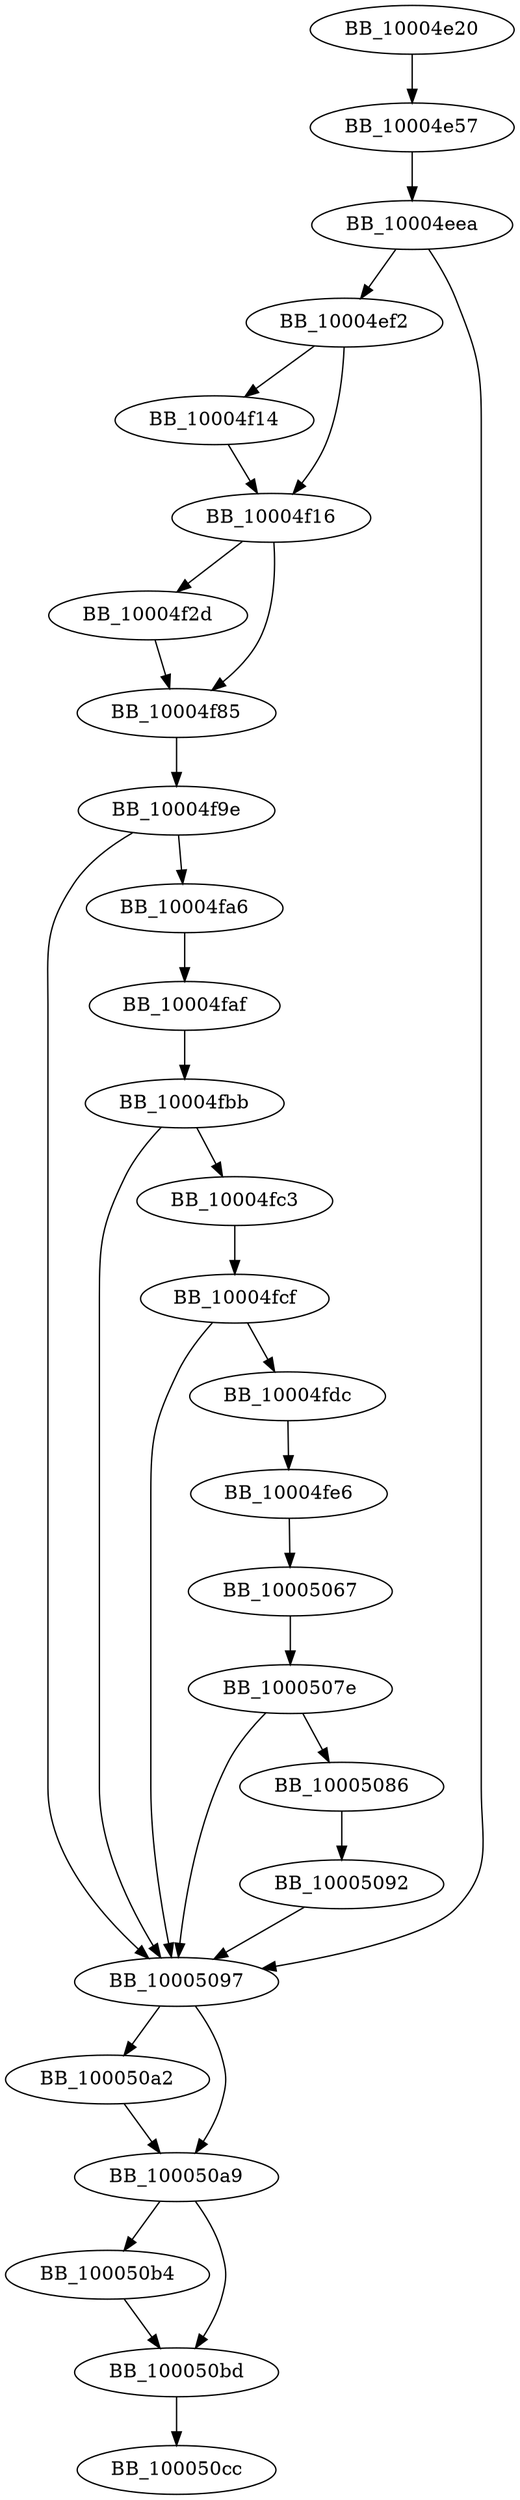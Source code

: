 DiGraph sub_10004E20{
BB_10004e20->BB_10004e57
BB_10004e57->BB_10004eea
BB_10004eea->BB_10004ef2
BB_10004eea->BB_10005097
BB_10004ef2->BB_10004f14
BB_10004ef2->BB_10004f16
BB_10004f14->BB_10004f16
BB_10004f16->BB_10004f2d
BB_10004f16->BB_10004f85
BB_10004f2d->BB_10004f85
BB_10004f85->BB_10004f9e
BB_10004f9e->BB_10004fa6
BB_10004f9e->BB_10005097
BB_10004fa6->BB_10004faf
BB_10004faf->BB_10004fbb
BB_10004fbb->BB_10004fc3
BB_10004fbb->BB_10005097
BB_10004fc3->BB_10004fcf
BB_10004fcf->BB_10004fdc
BB_10004fcf->BB_10005097
BB_10004fdc->BB_10004fe6
BB_10004fe6->BB_10005067
BB_10005067->BB_1000507e
BB_1000507e->BB_10005086
BB_1000507e->BB_10005097
BB_10005086->BB_10005092
BB_10005092->BB_10005097
BB_10005097->BB_100050a2
BB_10005097->BB_100050a9
BB_100050a2->BB_100050a9
BB_100050a9->BB_100050b4
BB_100050a9->BB_100050bd
BB_100050b4->BB_100050bd
BB_100050bd->BB_100050cc
}
